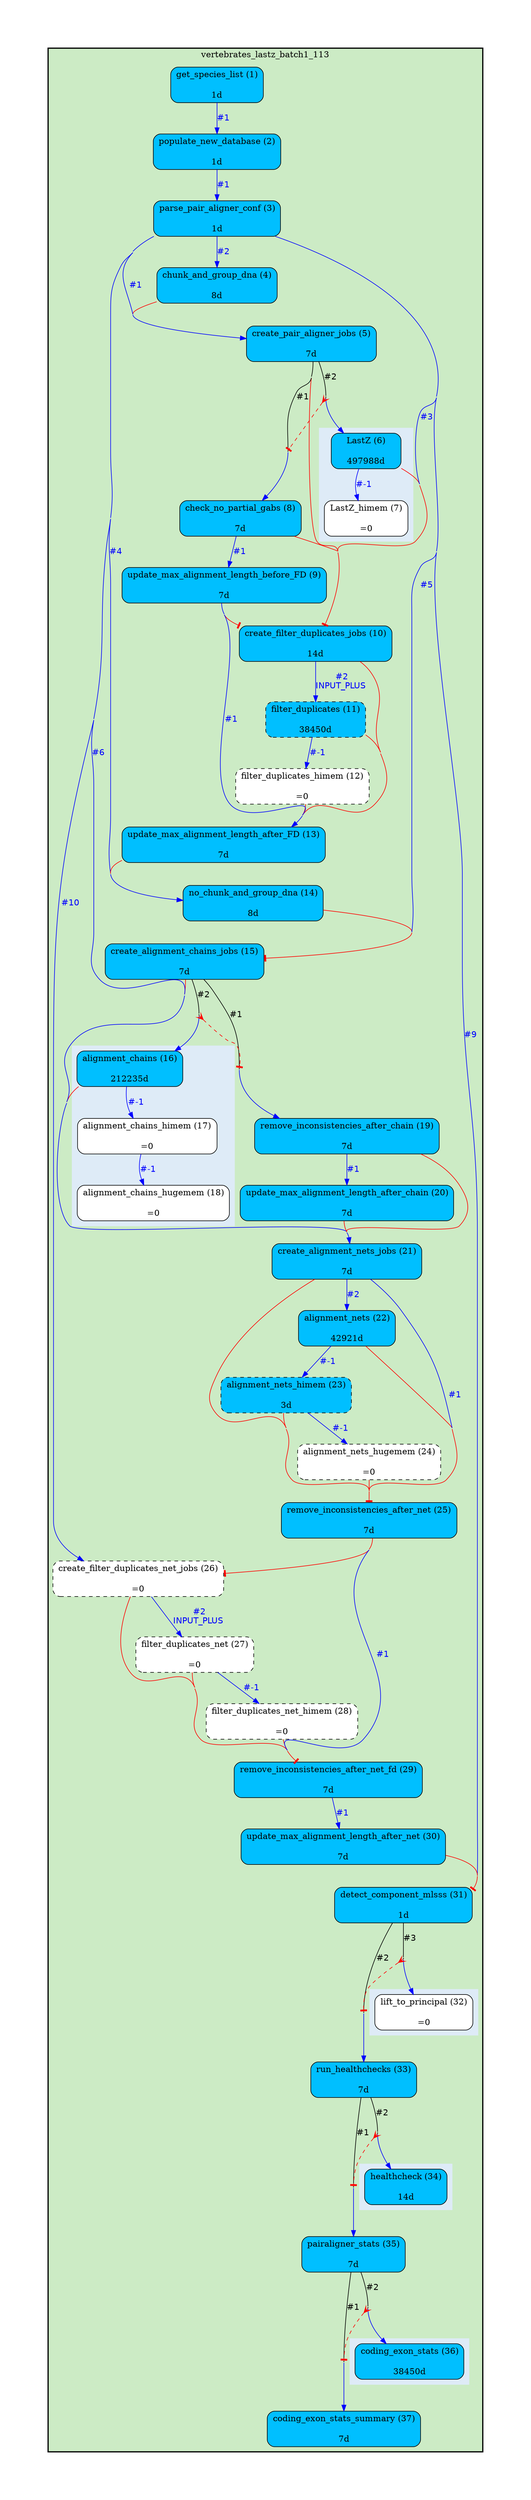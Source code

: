 digraph test {
	ratio="compress"; concentrate = "true"; name = "AnalysisWorkflow"; pad = "1.0";
	analysis_LastZ [fillcolor="#00bfff", fontname="Times-Roman", label=<<table border="0" cellspacing="0" cellpadding="1"><tr><td>LastZ (6)</td></tr><tr><td> </td></tr><tr><td bgcolor="#00bfff" width="100%">497988d</td></tr></table>>, shape="Mrecord", style="filled"];
	analysis_LastZ_himem [fillcolor="white", fontname="Times-Roman", label=<<table border="0" cellspacing="0" cellpadding="1"><tr><td>LastZ_himem (7)</td></tr><tr><td> </td></tr><tr><td>=0</td></tr></table>>, shape="Mrecord", style="filled"];
	analysis_alignment_chains [fillcolor="#00bfff", fontname="Times-Roman", label=<<table border="0" cellspacing="0" cellpadding="1"><tr><td>alignment_chains (16)</td></tr><tr><td> </td></tr><tr><td bgcolor="#00bfff" width="100%">212235d</td></tr></table>>, shape="Mrecord", style="filled"];
	analysis_alignment_chains_himem [fillcolor="white", fontname="Times-Roman", label=<<table border="0" cellspacing="0" cellpadding="1"><tr><td>alignment_chains_himem (17)</td></tr><tr><td> </td></tr><tr><td>=0</td></tr></table>>, shape="Mrecord", style="filled"];
	analysis_alignment_chains_hugemem [fillcolor="white", fontname="Times-Roman", label=<<table border="0" cellspacing="0" cellpadding="1"><tr><td>alignment_chains_hugemem (18)</td></tr><tr><td> </td></tr><tr><td>=0</td></tr></table>>, shape="Mrecord", style="filled"];
	analysis_alignment_nets [fillcolor="#00bfff", fontname="Times-Roman", label=<<table border="0" cellspacing="0" cellpadding="1"><tr><td>alignment_nets (22)</td></tr><tr><td> </td></tr><tr><td bgcolor="#00bfff" width="100%">42921d</td></tr></table>>, shape="Mrecord", style="filled"];
	analysis_alignment_nets_himem [fillcolor="#00bfff", fontname="Times-Roman", label=<<table border="0" cellspacing="0" cellpadding="1"><tr><td>alignment_nets_himem (23)</td></tr><tr><td> </td></tr><tr><td bgcolor="#00bfff" width="100%">3d</td></tr></table>>, shape="Mrecord", style="dashed, filled"];
	analysis_alignment_nets_hugemem [fillcolor="white", fontname="Times-Roman", label=<<table border="0" cellspacing="0" cellpadding="1"><tr><td>alignment_nets_hugemem (24)</td></tr><tr><td> </td></tr><tr><td>=0</td></tr></table>>, shape="Mrecord", style="dashed, filled"];
	analysis_check_no_partial_gabs [fillcolor="#00bfff", fontname="Times-Roman", label=<<table border="0" cellspacing="0" cellpadding="1"><tr><td>check_no_partial_gabs (8)</td></tr><tr><td> </td></tr><tr><td bgcolor="#00bfff" width="100%">7d</td></tr></table>>, shape="Mrecord", style="filled"];
	analysis_chunk_and_group_dna [fillcolor="#00bfff", fontname="Times-Roman", label=<<table border="0" cellspacing="0" cellpadding="1"><tr><td>chunk_and_group_dna (4)</td></tr><tr><td> </td></tr><tr><td bgcolor="#00bfff" width="100%">8d</td></tr></table>>, shape="Mrecord", style="filled"];
	analysis_coding_exon_stats [fillcolor="#00bfff", fontname="Times-Roman", label=<<table border="0" cellspacing="0" cellpadding="1"><tr><td>coding_exon_stats (36)</td></tr><tr><td> </td></tr><tr><td bgcolor="#00bfff" width="100%">38450d</td></tr></table>>, shape="Mrecord", style="filled"];
	analysis_coding_exon_stats_summary [fillcolor="#00bfff", fontname="Times-Roman", label=<<table border="0" cellspacing="0" cellpadding="1"><tr><td>coding_exon_stats_summary (37)</td></tr><tr><td> </td></tr><tr><td bgcolor="#00bfff" width="100%">7d</td></tr></table>>, shape="Mrecord", style="filled"];
	analysis_create_alignment_chains_jobs [fillcolor="#00bfff", fontname="Times-Roman", label=<<table border="0" cellspacing="0" cellpadding="1"><tr><td>create_alignment_chains_jobs (15)</td></tr><tr><td> </td></tr><tr><td bgcolor="#00bfff" width="100%">7d</td></tr></table>>, shape="Mrecord", style="filled"];
	analysis_create_alignment_nets_jobs [fillcolor="#00bfff", fontname="Times-Roman", label=<<table border="0" cellspacing="0" cellpadding="1"><tr><td>create_alignment_nets_jobs (21)</td></tr><tr><td> </td></tr><tr><td bgcolor="#00bfff" width="100%">7d</td></tr></table>>, shape="Mrecord", style="filled"];
	analysis_create_filter_duplicates_jobs [fillcolor="#00bfff", fontname="Times-Roman", label=<<table border="0" cellspacing="0" cellpadding="1"><tr><td>create_filter_duplicates_jobs (10)</td></tr><tr><td> </td></tr><tr><td bgcolor="#00bfff" width="100%">14d</td></tr></table>>, shape="Mrecord", style="filled"];
	analysis_create_filter_duplicates_net_jobs [fillcolor="white", fontname="Times-Roman", label=<<table border="0" cellspacing="0" cellpadding="1"><tr><td>create_filter_duplicates_net_jobs (26)</td></tr><tr><td> </td></tr><tr><td>=0</td></tr></table>>, shape="Mrecord", style="dashed, filled"];
	analysis_create_pair_aligner_jobs [fillcolor="#00bfff", fontname="Times-Roman", label=<<table border="0" cellspacing="0" cellpadding="1"><tr><td>create_pair_aligner_jobs (5)</td></tr><tr><td> </td></tr><tr><td bgcolor="#00bfff" width="100%">7d</td></tr></table>>, shape="Mrecord", style="filled"];
	analysis_detect_component_mlsss [fillcolor="#00bfff", fontname="Times-Roman", label=<<table border="0" cellspacing="0" cellpadding="1"><tr><td>detect_component_mlsss (31)</td></tr><tr><td> </td></tr><tr><td bgcolor="#00bfff" width="100%">1d</td></tr></table>>, shape="Mrecord", style="filled"];
	analysis_filter_duplicates [fillcolor="#00bfff", fontname="Times-Roman", label=<<table border="0" cellspacing="0" cellpadding="1"><tr><td>filter_duplicates (11)</td></tr><tr><td> </td></tr><tr><td bgcolor="#00bfff" width="100%">38450d</td></tr></table>>, shape="Mrecord", style="dashed, filled"];
	analysis_filter_duplicates_himem [fillcolor="white", fontname="Times-Roman", label=<<table border="0" cellspacing="0" cellpadding="1"><tr><td>filter_duplicates_himem (12)</td></tr><tr><td> </td></tr><tr><td>=0</td></tr></table>>, shape="Mrecord", style="dashed, filled"];
	analysis_filter_duplicates_net [fillcolor="white", fontname="Times-Roman", label=<<table border="0" cellspacing="0" cellpadding="1"><tr><td>filter_duplicates_net (27)</td></tr><tr><td> </td></tr><tr><td>=0</td></tr></table>>, shape="Mrecord", style="dashed, filled"];
	analysis_filter_duplicates_net_himem [fillcolor="white", fontname="Times-Roman", label=<<table border="0" cellspacing="0" cellpadding="1"><tr><td>filter_duplicates_net_himem (28)</td></tr><tr><td> </td></tr><tr><td>=0</td></tr></table>>, shape="Mrecord", style="dashed, filled"];
	analysis_get_species_list [fillcolor="#00bfff", fontname="Times-Roman", label=<<table border="0" cellspacing="0" cellpadding="1"><tr><td>get_species_list (1)</td></tr><tr><td> </td></tr><tr><td bgcolor="#00bfff" width="100%">1d</td></tr></table>>, shape="Mrecord", style="filled"];
	analysis_healthcheck [fillcolor="#00bfff", fontname="Times-Roman", label=<<table border="0" cellspacing="0" cellpadding="1"><tr><td>healthcheck (34)</td></tr><tr><td> </td></tr><tr><td bgcolor="#00bfff" width="100%">14d</td></tr></table>>, shape="Mrecord", style="filled"];
	analysis_lift_to_principal [fillcolor="white", fontname="Times-Roman", label=<<table border="0" cellspacing="0" cellpadding="1"><tr><td>lift_to_principal (32)</td></tr><tr><td> </td></tr><tr><td>=0</td></tr></table>>, shape="Mrecord", style="filled"];
	analysis_no_chunk_and_group_dna [fillcolor="#00bfff", fontname="Times-Roman", label=<<table border="0" cellspacing="0" cellpadding="1"><tr><td>no_chunk_and_group_dna (14)</td></tr><tr><td> </td></tr><tr><td bgcolor="#00bfff" width="100%">8d</td></tr></table>>, shape="Mrecord", style="filled"];
	analysis_pairaligner_stats [fillcolor="#00bfff", fontname="Times-Roman", label=<<table border="0" cellspacing="0" cellpadding="1"><tr><td>pairaligner_stats (35)</td></tr><tr><td> </td></tr><tr><td bgcolor="#00bfff" width="100%">7d</td></tr></table>>, shape="Mrecord", style="filled"];
	analysis_parse_pair_aligner_conf [fillcolor="#00bfff", fontname="Times-Roman", label=<<table border="0" cellspacing="0" cellpadding="1"><tr><td>parse_pair_aligner_conf (3)</td></tr><tr><td> </td></tr><tr><td bgcolor="#00bfff" width="100%">1d</td></tr></table>>, shape="Mrecord", style="filled"];
	analysis_populate_new_database [fillcolor="#00bfff", fontname="Times-Roman", label=<<table border="0" cellspacing="0" cellpadding="1"><tr><td>populate_new_database (2)</td></tr><tr><td> </td></tr><tr><td bgcolor="#00bfff" width="100%">1d</td></tr></table>>, shape="Mrecord", style="filled"];
	analysis_remove_inconsistencies_after_chain [fillcolor="#00bfff", fontname="Times-Roman", label=<<table border="0" cellspacing="0" cellpadding="1"><tr><td>remove_inconsistencies_after_chain (19)</td></tr><tr><td> </td></tr><tr><td bgcolor="#00bfff" width="100%">7d</td></tr></table>>, shape="Mrecord", style="filled"];
	analysis_remove_inconsistencies_after_net [fillcolor="#00bfff", fontname="Times-Roman", label=<<table border="0" cellspacing="0" cellpadding="1"><tr><td>remove_inconsistencies_after_net (25)</td></tr><tr><td> </td></tr><tr><td bgcolor="#00bfff" width="100%">7d</td></tr></table>>, shape="Mrecord", style="filled"];
	analysis_remove_inconsistencies_after_net_fd [fillcolor="#00bfff", fontname="Times-Roman", label=<<table border="0" cellspacing="0" cellpadding="1"><tr><td>remove_inconsistencies_after_net_fd (29)</td></tr><tr><td> </td></tr><tr><td bgcolor="#00bfff" width="100%">7d</td></tr></table>>, shape="Mrecord", style="filled"];
	analysis_run_healthchecks [fillcolor="#00bfff", fontname="Times-Roman", label=<<table border="0" cellspacing="0" cellpadding="1"><tr><td>run_healthchecks (33)</td></tr><tr><td> </td></tr><tr><td bgcolor="#00bfff" width="100%">7d</td></tr></table>>, shape="Mrecord", style="filled"];
	analysis_update_max_alignment_length_after_FD [fillcolor="#00bfff", fontname="Times-Roman", label=<<table border="0" cellspacing="0" cellpadding="1"><tr><td>update_max_alignment_length_after_FD (13)</td></tr><tr><td> </td></tr><tr><td bgcolor="#00bfff" width="100%">7d</td></tr></table>>, shape="Mrecord", style="filled"];
	analysis_update_max_alignment_length_after_chain [fillcolor="#00bfff", fontname="Times-Roman", label=<<table border="0" cellspacing="0" cellpadding="1"><tr><td>update_max_alignment_length_after_chain (20)</td></tr><tr><td> </td></tr><tr><td bgcolor="#00bfff" width="100%">7d</td></tr></table>>, shape="Mrecord", style="filled"];
	analysis_update_max_alignment_length_after_net [fillcolor="#00bfff", fontname="Times-Roman", label=<<table border="0" cellspacing="0" cellpadding="1"><tr><td>update_max_alignment_length_after_net (30)</td></tr><tr><td> </td></tr><tr><td bgcolor="#00bfff" width="100%">7d</td></tr></table>>, shape="Mrecord", style="filled"];
	analysis_update_max_alignment_length_before_FD [fillcolor="#00bfff", fontname="Times-Roman", label=<<table border="0" cellspacing="0" cellpadding="1"><tr><td>update_max_alignment_length_before_FD (9)</td></tr><tr><td> </td></tr><tr><td bgcolor="#00bfff" width="100%">7d</td></tr></table>>, shape="Mrecord", style="filled"];
	dfr_11_mp [fixedsize="1", label="dfr_11_mp", shape="point", width="0.01"];
	dfr_12_mp [fixedsize="1", label="dfr_12_mp", shape="point", width="0.01"];
	dfr_18_mp [fixedsize="1", label="dfr_18_mp", shape="point", width="0.01"];
	dfr_19_mp [fixedsize="1", label="dfr_19_mp", shape="point", width="0.01"];
	dfr_31_mp [fixedsize="1", label="dfr_31_mp", shape="point", width="0.01"];
	dfr_32_mp [fixedsize="1", label="dfr_32_mp", shape="point", width="0.01"];
	dfr_33_mp [fixedsize="1", label="dfr_33_mp", shape="point", width="0.01"];
	dfr_34_mp [fixedsize="1", label="dfr_34_mp", shape="point", width="0.01"];
	dfr_35_mp [fixedsize="1", label="dfr_35_mp", shape="point", width="0.01"];
	dfr_36_mp [fixedsize="1", label="dfr_36_mp", shape="point", width="0.01"];
	analysis_LastZ -> analysis_LastZ_himem [color="blue", fontcolor="blue", fontname="Helvetica", label="#-1\n"];
	analysis_LastZ -> analysis_create_filter_duplicates_jobs [arrowhead="tee", color="red"];
	analysis_alignment_chains -> analysis_alignment_chains_himem [color="blue", fontcolor="blue", fontname="Helvetica", label="#-1\n"];
	analysis_alignment_chains -> analysis_create_alignment_nets_jobs [arrowhead="tee", color="red"];
	analysis_alignment_chains_himem -> analysis_alignment_chains_hugemem [color="blue", fontcolor="blue", fontname="Helvetica", label="#-1\n"];
	analysis_alignment_nets -> analysis_alignment_nets_himem [color="blue", fontcolor="blue", fontname="Helvetica", label="#-1\n"];
	analysis_alignment_nets -> analysis_remove_inconsistencies_after_net [arrowhead="tee", color="red"];
	analysis_alignment_nets_himem -> analysis_alignment_nets_hugemem [color="blue", fontcolor="blue", fontname="Helvetica", label="#-1\n"];
	analysis_alignment_nets_himem -> analysis_remove_inconsistencies_after_net [arrowhead="tee", color="red"];
	analysis_alignment_nets_hugemem -> analysis_remove_inconsistencies_after_net [arrowhead="tee", color="red"];
	analysis_check_no_partial_gabs -> analysis_create_filter_duplicates_jobs [arrowhead="tee", color="red"];
	analysis_check_no_partial_gabs -> analysis_update_max_alignment_length_before_FD [color="blue", fontcolor="blue", fontname="Helvetica", label="#1\n"];
	analysis_chunk_and_group_dna -> analysis_create_pair_aligner_jobs [arrowhead="tee", color="red"];
	analysis_create_alignment_chains_jobs -> analysis_create_alignment_nets_jobs [arrowhead="tee", color="red"];
	analysis_create_alignment_chains_jobs -> dfr_18_mp [arrowhead="none", color="black", fontcolor="black", fontname="Helvetica", headport="n", label="#1"];
	analysis_create_alignment_chains_jobs -> dfr_19_mp [arrowhead="none", color="black", fontcolor="black", fontname="Helvetica", headport="n", label="#2"];
	analysis_create_alignment_nets_jobs -> analysis_alignment_nets [color="blue", fontcolor="blue", fontname="Helvetica", label="#2\n"];
	analysis_create_alignment_nets_jobs -> analysis_remove_inconsistencies_after_net [arrowhead="tee", color="red"];
	analysis_create_alignment_nets_jobs -> analysis_remove_inconsistencies_after_net [color="blue", fontcolor="blue", fontname="Helvetica", label="#1\n"];
	analysis_create_filter_duplicates_jobs -> analysis_filter_duplicates [color="blue", fontcolor="blue", fontname="Helvetica", label="#2\nINPUT_PLUS "];
	analysis_create_filter_duplicates_jobs -> analysis_update_max_alignment_length_after_FD [arrowhead="tee", color="red"];
	analysis_create_filter_duplicates_net_jobs -> analysis_filter_duplicates_net [color="blue", fontcolor="blue", fontname="Helvetica", label="#2\nINPUT_PLUS "];
	analysis_create_filter_duplicates_net_jobs -> analysis_remove_inconsistencies_after_net_fd [arrowhead="tee", color="red"];
	analysis_create_pair_aligner_jobs -> analysis_create_filter_duplicates_jobs [arrowhead="tee", color="red"];
	analysis_create_pair_aligner_jobs -> dfr_11_mp [arrowhead="none", color="black", fontcolor="black", fontname="Helvetica", headport="n", label="#1"];
	analysis_create_pair_aligner_jobs -> dfr_12_mp [arrowhead="none", color="black", fontcolor="black", fontname="Helvetica", headport="n", label="#2"];
	analysis_detect_component_mlsss -> dfr_31_mp [arrowhead="none", color="black", fontcolor="black", fontname="Helvetica", headport="n", label="#2"];
	analysis_detect_component_mlsss -> dfr_32_mp [arrowhead="none", color="black", fontcolor="black", fontname="Helvetica", headport="n", label="#3"];
	analysis_filter_duplicates -> analysis_filter_duplicates_himem [color="blue", fontcolor="blue", fontname="Helvetica", label="#-1\n"];
	analysis_filter_duplicates -> analysis_update_max_alignment_length_after_FD [arrowhead="tee", color="red"];
	analysis_filter_duplicates_himem -> analysis_update_max_alignment_length_after_FD [arrowhead="tee", color="red"];
	analysis_filter_duplicates_net -> analysis_filter_duplicates_net_himem [color="blue", fontcolor="blue", fontname="Helvetica", label="#-1\n"];
	analysis_filter_duplicates_net -> analysis_remove_inconsistencies_after_net_fd [arrowhead="tee", color="red"];
	analysis_filter_duplicates_net_himem -> analysis_remove_inconsistencies_after_net_fd [arrowhead="tee", color="red"];
	analysis_get_species_list -> analysis_populate_new_database [color="blue", fontcolor="blue", fontname="Helvetica", label="#1\n"];
	analysis_no_chunk_and_group_dna -> analysis_create_alignment_chains_jobs [arrowhead="tee", color="red"];
	analysis_pairaligner_stats -> dfr_35_mp [arrowhead="none", color="black", fontcolor="black", fontname="Helvetica", headport="n", label="#1"];
	analysis_pairaligner_stats -> dfr_36_mp [arrowhead="none", color="black", fontcolor="black", fontname="Helvetica", headport="n", label="#2"];
	analysis_parse_pair_aligner_conf -> analysis_chunk_and_group_dna [color="blue", fontcolor="blue", fontname="Helvetica", label="#2\n"];
	analysis_parse_pair_aligner_conf -> analysis_create_alignment_chains_jobs [color="blue", fontcolor="blue", fontname="Helvetica", label="#5\n"];
	analysis_parse_pair_aligner_conf -> analysis_create_alignment_nets_jobs [color="blue", fontcolor="blue", fontname="Helvetica", label="#6\n"];
	analysis_parse_pair_aligner_conf -> analysis_create_filter_duplicates_jobs [color="blue", fontcolor="blue", fontname="Helvetica", label="#3\n"];
	analysis_parse_pair_aligner_conf -> analysis_create_filter_duplicates_net_jobs [color="blue", fontcolor="blue", fontname="Helvetica", label="#10\n"];
	analysis_parse_pair_aligner_conf -> analysis_create_pair_aligner_jobs [color="blue", fontcolor="blue", fontname="Helvetica", label="#1\n"];
	analysis_parse_pair_aligner_conf -> analysis_detect_component_mlsss [color="blue", fontcolor="blue", fontname="Helvetica", label="#9\n"];
	analysis_parse_pair_aligner_conf -> analysis_no_chunk_and_group_dna [color="blue", fontcolor="blue", fontname="Helvetica", label="#4\n"];
	analysis_populate_new_database -> analysis_parse_pair_aligner_conf [color="blue", fontcolor="blue", fontname="Helvetica", label="#1\n"];
	analysis_remove_inconsistencies_after_chain -> analysis_create_alignment_nets_jobs [arrowhead="tee", color="red"];
	analysis_remove_inconsistencies_after_chain -> analysis_update_max_alignment_length_after_chain [color="blue", fontcolor="blue", fontname="Helvetica", label="#1\n"];
	analysis_remove_inconsistencies_after_net -> analysis_create_filter_duplicates_net_jobs [arrowhead="tee", color="red"];
	analysis_remove_inconsistencies_after_net -> analysis_remove_inconsistencies_after_net_fd [color="blue", fontcolor="blue", fontname="Helvetica", label="#1\n"];
	analysis_remove_inconsistencies_after_net_fd -> analysis_update_max_alignment_length_after_net [color="blue", fontcolor="blue", fontname="Helvetica", label="#1\n"];
	analysis_run_healthchecks -> dfr_33_mp [arrowhead="none", color="black", fontcolor="black", fontname="Helvetica", headport="n", label="#1"];
	analysis_run_healthchecks -> dfr_34_mp [arrowhead="none", color="black", fontcolor="black", fontname="Helvetica", headport="n", label="#2"];
	analysis_update_max_alignment_length_after_FD -> analysis_no_chunk_and_group_dna [arrowhead="tee", color="red"];
	analysis_update_max_alignment_length_after_chain -> analysis_create_alignment_nets_jobs [arrowhead="tee", color="red"];
	analysis_update_max_alignment_length_after_net -> analysis_detect_component_mlsss [arrowhead="tee", color="red"];
	analysis_update_max_alignment_length_before_FD -> analysis_create_filter_duplicates_jobs [arrowhead="tee", color="red"];
	analysis_update_max_alignment_length_before_FD -> analysis_update_max_alignment_length_after_FD [color="blue", fontcolor="blue", fontname="Helvetica", label="#1\n"];
	dfr_11_mp -> analysis_check_no_partial_gabs [color="blue", fontcolor="blue", fontname="Helvetica", label="\n", tailport="s"];
	dfr_12_mp -> analysis_LastZ [color="blue", fontcolor="blue", fontname="Helvetica", label="\n", tailport="s"];
	dfr_12_mp -> dfr_11_mp [arrowhead="tee", arrowtail="crow", color="red", dir="both", style="dashed"];
	dfr_18_mp -> analysis_remove_inconsistencies_after_chain [color="blue", fontcolor="blue", fontname="Helvetica", label="\n", tailport="s"];
	dfr_19_mp -> analysis_alignment_chains [color="blue", fontcolor="blue", fontname="Helvetica", label="\n", tailport="s"];
	dfr_19_mp -> dfr_18_mp [arrowhead="tee", arrowtail="crow", color="red", dir="both", style="dashed"];
	dfr_31_mp -> analysis_run_healthchecks [color="blue", fontcolor="blue", fontname="Helvetica", label="\n", tailport="s"];
	dfr_32_mp -> analysis_lift_to_principal [color="blue", fontcolor="blue", fontname="Helvetica", label="\n", tailport="s"];
	dfr_32_mp -> dfr_31_mp [arrowhead="tee", arrowtail="crow", color="red", dir="both", style="dashed"];
	dfr_33_mp -> analysis_pairaligner_stats [color="blue", fontcolor="blue", fontname="Helvetica", label="\n", tailport="s"];
	dfr_34_mp -> analysis_healthcheck [color="blue", fontcolor="blue", fontname="Helvetica", label="\n", tailport="s"];
	dfr_34_mp -> dfr_33_mp [arrowhead="tee", arrowtail="crow", color="red", dir="both", style="dashed"];
	dfr_35_mp -> analysis_coding_exon_stats_summary [color="blue", fontcolor="blue", fontname="Helvetica", label="\n", tailport="s"];
	dfr_36_mp -> analysis_coding_exon_stats [color="blue", fontcolor="blue", fontname="Helvetica", label="\n", tailport="s"];
	dfr_36_mp -> dfr_35_mp [arrowhead="tee", arrowtail="crow", color="red", dir="both", style="dashed"];

subgraph "cluster_vertebrates_lastz_batch1_113" {
	label="vertebrates_lastz_batch1_113";
	style="bold,filled";
	colorscheme="pastel19";
	fillcolor="3";
	color="";
	analysis_alignment_nets;
	analysis_alignment_nets_himem;
	analysis_alignment_nets_hugemem;
	analysis_check_no_partial_gabs;
	analysis_chunk_and_group_dna;
	analysis_coding_exon_stats_summary;
	analysis_create_alignment_chains_jobs;
	analysis_create_alignment_nets_jobs;
	analysis_create_filter_duplicates_jobs;
	analysis_create_filter_duplicates_net_jobs;
	analysis_create_pair_aligner_jobs;
	analysis_detect_component_mlsss;
	analysis_filter_duplicates;
	analysis_filter_duplicates_himem;
	analysis_filter_duplicates_net;
	analysis_filter_duplicates_net_himem;
	analysis_get_species_list;
	analysis_no_chunk_and_group_dna;
	analysis_pairaligner_stats;
	analysis_parse_pair_aligner_conf;
	analysis_populate_new_database;
	analysis_remove_inconsistencies_after_chain;
	analysis_remove_inconsistencies_after_net;
	analysis_remove_inconsistencies_after_net_fd;
	analysis_run_healthchecks;
	analysis_update_max_alignment_length_after_FD;
	analysis_update_max_alignment_length_after_chain;
	analysis_update_max_alignment_length_after_net;
	analysis_update_max_alignment_length_before_FD;
	subgraph "cluster_cl_dfr_11_mp" {
		label="";
		style="filled";
		colorscheme="blues9";
		fillcolor="2";
		color="2";
		analysis_LastZ;
		analysis_LastZ_himem;
	}
	subgraph "cluster_cl_dfr_18_mp" {
		label="";
		style="filled";
		colorscheme="blues9";
		fillcolor="2";
		color="2";
		analysis_alignment_chains;
		analysis_alignment_chains_himem;
		analysis_alignment_chains_hugemem;
	}
	subgraph "cluster_cl_dfr_31_mp" {
		label="";
		style="filled";
		colorscheme="blues9";
		fillcolor="2";
		color="2";
		analysis_lift_to_principal;
	}
	subgraph "cluster_cl_dfr_33_mp" {
		label="";
		style="filled";
		colorscheme="blues9";
		fillcolor="2";
		color="2";
		analysis_healthcheck;
	}
	subgraph "cluster_cl_dfr_35_mp" {
		label="";
		style="filled";
		colorscheme="blues9";
		fillcolor="2";
		color="2";
		analysis_coding_exon_stats;
	}
	dfr_11_mp;
	dfr_12_mp;
	dfr_18_mp;
	dfr_19_mp;
	dfr_31_mp;
	dfr_32_mp;
	dfr_33_mp;
	dfr_34_mp;
	dfr_35_mp;
	dfr_36_mp;
}
}
